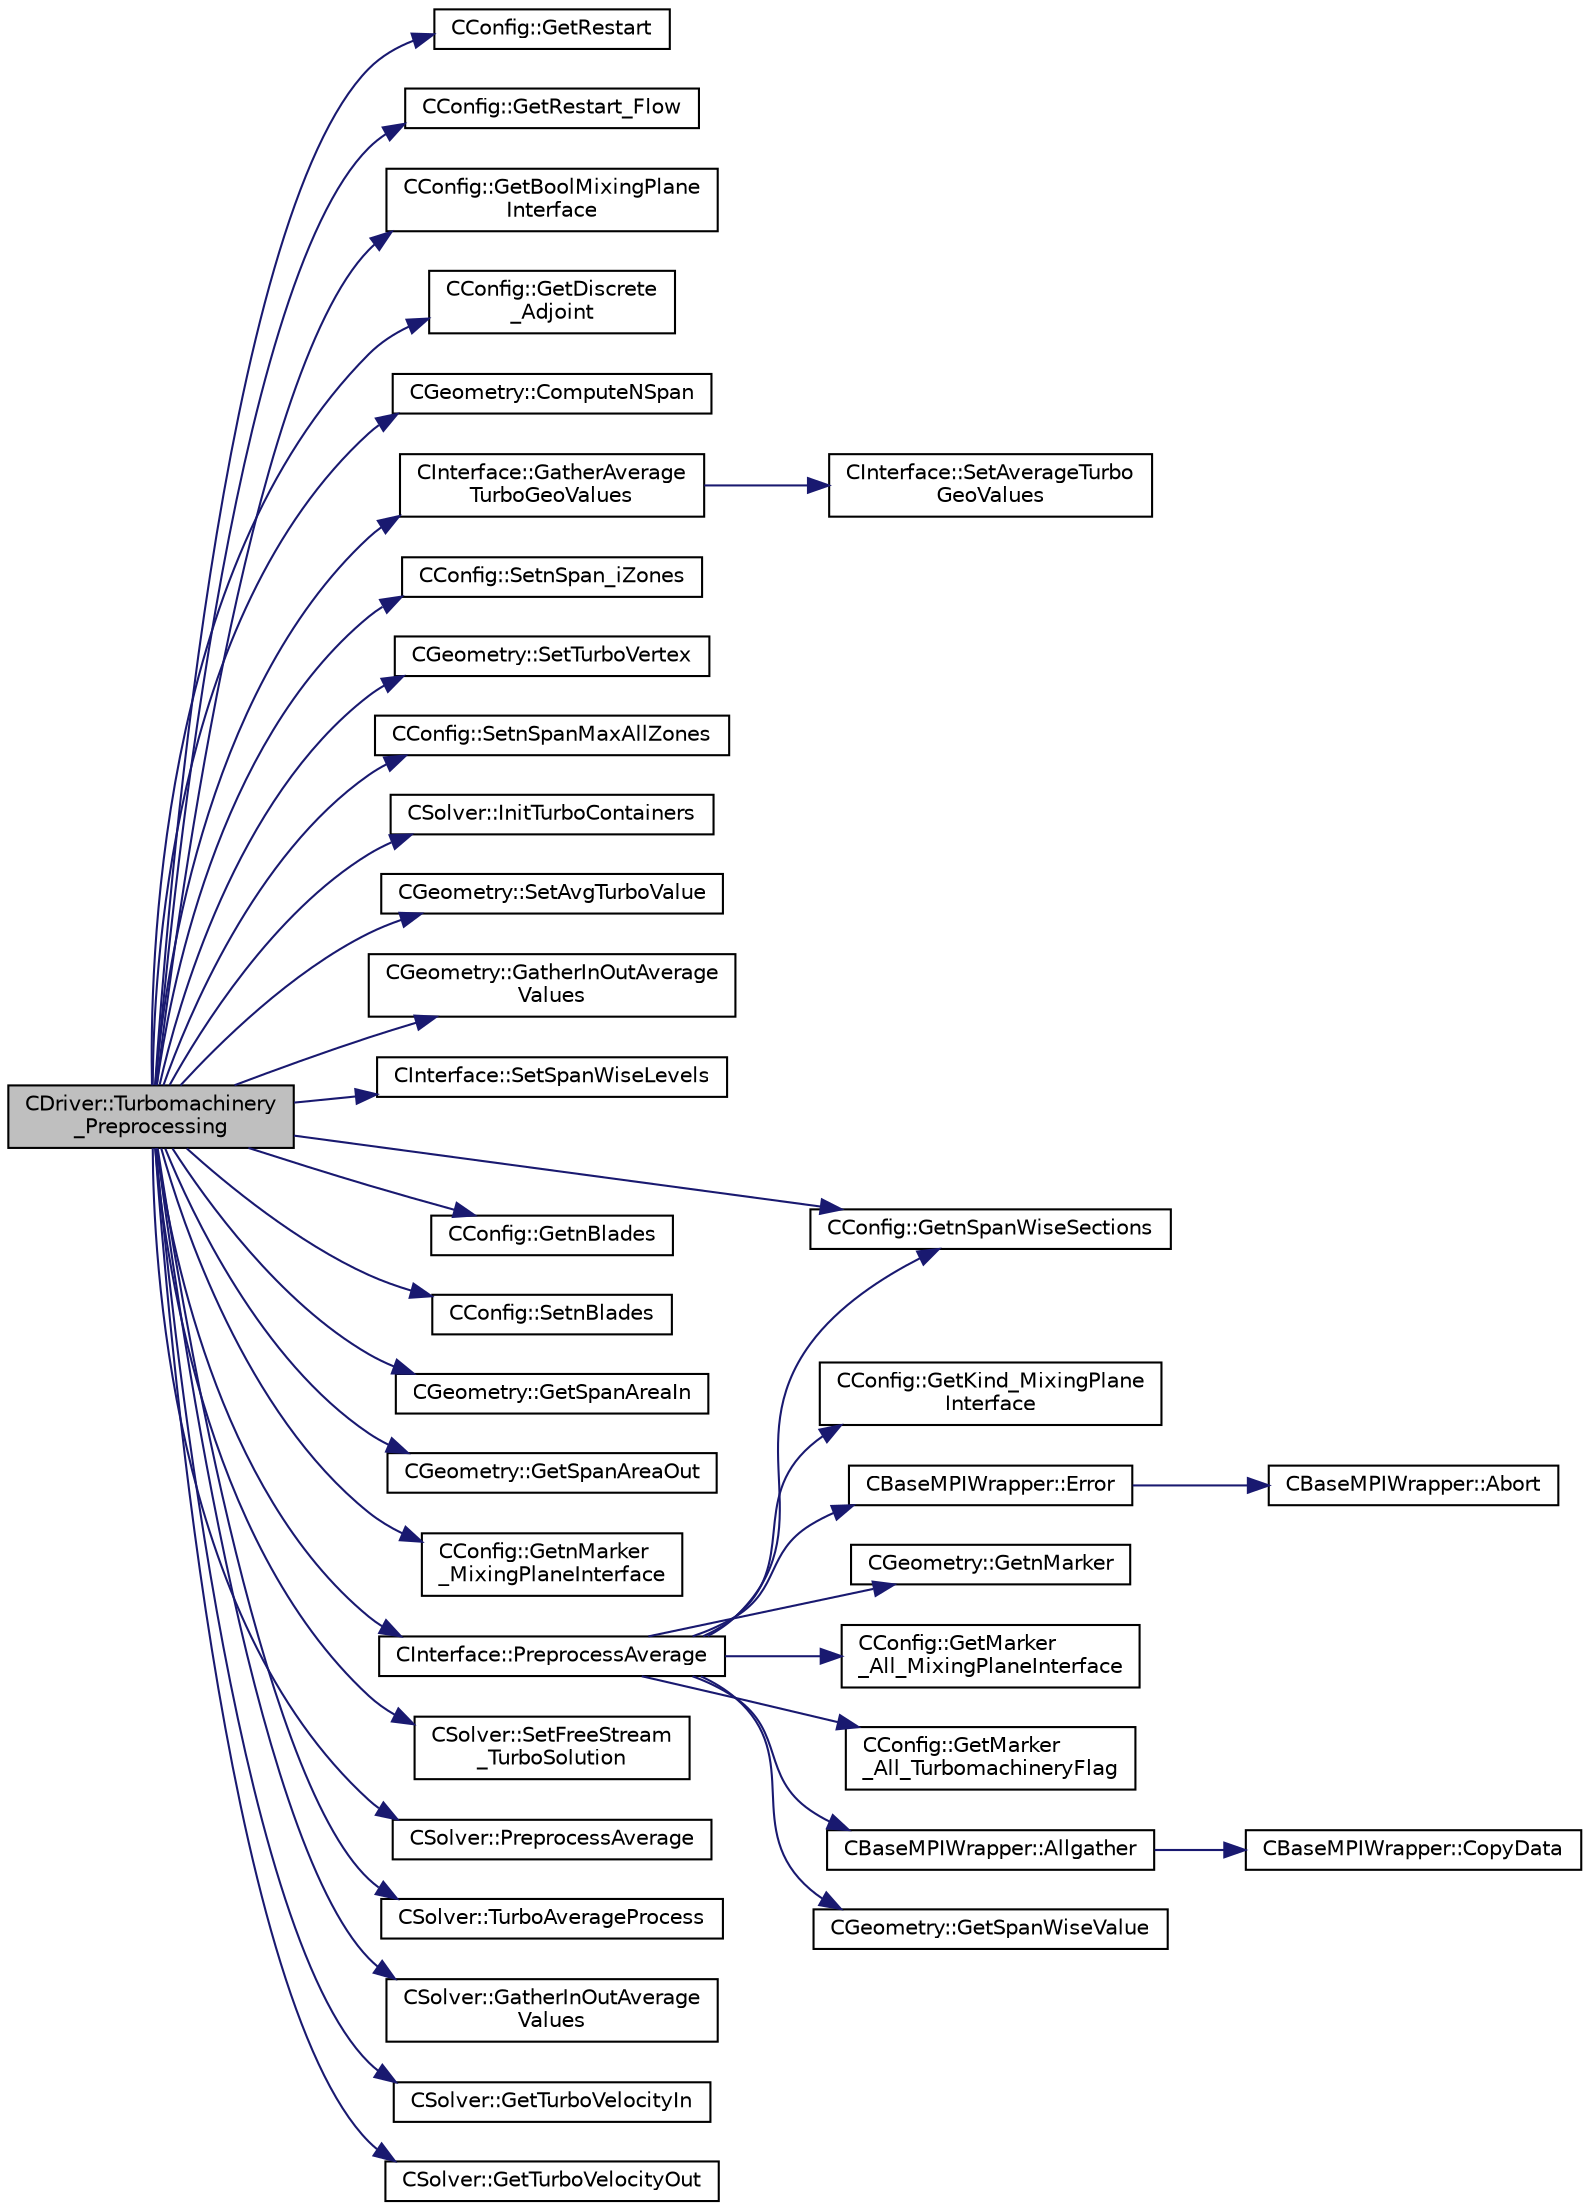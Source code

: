 digraph "CDriver::Turbomachinery_Preprocessing"
{
  edge [fontname="Helvetica",fontsize="10",labelfontname="Helvetica",labelfontsize="10"];
  node [fontname="Helvetica",fontsize="10",shape=record];
  rankdir="LR";
  Node2067 [label="CDriver::Turbomachinery\l_Preprocessing",height=0.2,width=0.4,color="black", fillcolor="grey75", style="filled", fontcolor="black"];
  Node2067 -> Node2068 [color="midnightblue",fontsize="10",style="solid",fontname="Helvetica"];
  Node2068 [label="CConfig::GetRestart",height=0.2,width=0.4,color="black", fillcolor="white", style="filled",URL="$class_c_config.html#ae2c8a1c09ca98735256b4ed53642ada5",tooltip="Provides the restart information. "];
  Node2067 -> Node2069 [color="midnightblue",fontsize="10",style="solid",fontname="Helvetica"];
  Node2069 [label="CConfig::GetRestart_Flow",height=0.2,width=0.4,color="black", fillcolor="white", style="filled",URL="$class_c_config.html#a1d6062b05bfbe6e40564b6a92ec69bb7",tooltip="For some problems like adjoint or the linearized equations it is necessary to restart the flow soluti..."];
  Node2067 -> Node2070 [color="midnightblue",fontsize="10",style="solid",fontname="Helvetica"];
  Node2070 [label="CConfig::GetBoolMixingPlane\lInterface",height=0.2,width=0.4,color="black", fillcolor="white", style="filled",URL="$class_c_config.html#adbcebb9b5727f1dc2df91e94b6d2e517",tooltip="Verify if there is mixing plane interface specified from config file. "];
  Node2067 -> Node2071 [color="midnightblue",fontsize="10",style="solid",fontname="Helvetica"];
  Node2071 [label="CConfig::GetDiscrete\l_Adjoint",height=0.2,width=0.4,color="black", fillcolor="white", style="filled",URL="$class_c_config.html#abe9f117dab934d76e518a9e8e40b142a",tooltip="Get the indicator whether we are solving an discrete adjoint problem. "];
  Node2067 -> Node2072 [color="midnightblue",fontsize="10",style="solid",fontname="Helvetica"];
  Node2072 [label="CGeometry::ComputeNSpan",height=0.2,width=0.4,color="black", fillcolor="white", style="filled",URL="$class_c_geometry.html#a7a1927fb4a11c0893e3542d3cebd7842",tooltip="Computes the N span. "];
  Node2067 -> Node2073 [color="midnightblue",fontsize="10",style="solid",fontname="Helvetica"];
  Node2073 [label="CConfig::GetnSpanWiseSections",height=0.2,width=0.4,color="black", fillcolor="white", style="filled",URL="$class_c_config.html#a2afa29aab61d4f49387cec759b7735ea",tooltip="number span-wise sections to compute 3D BC and performance for turbomachinery. "];
  Node2067 -> Node2074 [color="midnightblue",fontsize="10",style="solid",fontname="Helvetica"];
  Node2074 [label="CConfig::SetnSpan_iZones",height=0.2,width=0.4,color="black", fillcolor="white", style="filled",URL="$class_c_config.html#a593b8e297821bdfc5f518df1fb277dbe",tooltip="set number span-wise sections to compute 3D BC and performance for turbomachinery. "];
  Node2067 -> Node2075 [color="midnightblue",fontsize="10",style="solid",fontname="Helvetica"];
  Node2075 [label="CGeometry::SetTurboVertex",height=0.2,width=0.4,color="black", fillcolor="white", style="filled",URL="$class_c_geometry.html#acbde95b6db1c8d042c9cef999b064869",tooltip="Set vertices for turbomachinery problems. "];
  Node2067 -> Node2076 [color="midnightblue",fontsize="10",style="solid",fontname="Helvetica"];
  Node2076 [label="CConfig::SetnSpanMaxAllZones",height=0.2,width=0.4,color="black", fillcolor="white", style="filled",URL="$class_c_config.html#a47425b37bca6ed784600e142d9297ca4",tooltip="set number of maximum span-wise sections among all zones . "];
  Node2067 -> Node2077 [color="midnightblue",fontsize="10",style="solid",fontname="Helvetica"];
  Node2077 [label="CSolver::InitTurboContainers",height=0.2,width=0.4,color="black", fillcolor="white", style="filled",URL="$class_c_solver.html#a674e9771d05b4d2690c48dd3187c45a8",tooltip="A virtual member. "];
  Node2067 -> Node2078 [color="midnightblue",fontsize="10",style="solid",fontname="Helvetica"];
  Node2078 [label="CGeometry::SetAvgTurboValue",height=0.2,width=0.4,color="black", fillcolor="white", style="filled",URL="$class_c_geometry.html#a47690de1857babf937b2aa3a1a4638a7",tooltip="A virtual member. "];
  Node2067 -> Node2079 [color="midnightblue",fontsize="10",style="solid",fontname="Helvetica"];
  Node2079 [label="CGeometry::GatherInOutAverage\lValues",height=0.2,width=0.4,color="black", fillcolor="white", style="filled",URL="$class_c_geometry.html#a7bf7f49e95c30e2f1eecbf5086bac369",tooltip="A virtual member. "];
  Node2067 -> Node2080 [color="midnightblue",fontsize="10",style="solid",fontname="Helvetica"];
  Node2080 [label="CInterface::SetSpanWiseLevels",height=0.2,width=0.4,color="black", fillcolor="white", style="filled",URL="$class_c_interface.html#a9920e952259e7ec755ccc91bebad0046",tooltip="A virtual member. "];
  Node2067 -> Node2081 [color="midnightblue",fontsize="10",style="solid",fontname="Helvetica"];
  Node2081 [label="CInterface::GatherAverage\lTurboGeoValues",height=0.2,width=0.4,color="black", fillcolor="white", style="filled",URL="$class_c_interface.html#ae5cb5e00470a12b9e3b454edb9b90c8e",tooltip="Exchange Average geometrical value beteween zones . "];
  Node2081 -> Node2082 [color="midnightblue",fontsize="10",style="solid",fontname="Helvetica"];
  Node2082 [label="CInterface::SetAverageTurbo\lGeoValues",height=0.2,width=0.4,color="black", fillcolor="white", style="filled",URL="$class_c_interface.html#a851a13a69d53ae621edc98816a0b8d16",tooltip="A virtual member. "];
  Node2067 -> Node2083 [color="midnightblue",fontsize="10",style="solid",fontname="Helvetica"];
  Node2083 [label="CConfig::GetnBlades",height=0.2,width=0.4,color="black", fillcolor="white", style="filled",URL="$class_c_config.html#a059a4a684dcc4f704e72abcbcbe3c65c",tooltip="number Turbomachinery blades computed using the pitch information. "];
  Node2067 -> Node2084 [color="midnightblue",fontsize="10",style="solid",fontname="Helvetica"];
  Node2084 [label="CConfig::SetnBlades",height=0.2,width=0.4,color="black", fillcolor="white", style="filled",URL="$class_c_config.html#ad320271639c6c6dbe95246c3d53a4cea",tooltip="number Turbomachinery blades computed using the pitch information. "];
  Node2067 -> Node2085 [color="midnightblue",fontsize="10",style="solid",fontname="Helvetica"];
  Node2085 [label="CGeometry::GetSpanAreaIn",height=0.2,width=0.4,color="black", fillcolor="white", style="filled",URL="$class_c_geometry.html#a08811729bf450ee9a8b2e8a20d3fad97",tooltip="A virtual member. "];
  Node2067 -> Node2086 [color="midnightblue",fontsize="10",style="solid",fontname="Helvetica"];
  Node2086 [label="CGeometry::GetSpanAreaOut",height=0.2,width=0.4,color="black", fillcolor="white", style="filled",URL="$class_c_geometry.html#a81f424f04e4403f5408c2a436f8b6965",tooltip="A virtual member. "];
  Node2067 -> Node2087 [color="midnightblue",fontsize="10",style="solid",fontname="Helvetica"];
  Node2087 [label="CConfig::GetnMarker\l_MixingPlaneInterface",height=0.2,width=0.4,color="black", fillcolor="white", style="filled",URL="$class_c_config.html#abd780b98ae3a493debce6649207577da",tooltip="number mixing plane interface specified from config file. "];
  Node2067 -> Node2088 [color="midnightblue",fontsize="10",style="solid",fontname="Helvetica"];
  Node2088 [label="CInterface::PreprocessAverage",height=0.2,width=0.4,color="black", fillcolor="white", style="filled",URL="$class_c_interface.html#afeec706802639636cbfeddbb1c7a5af5",tooltip="Transfer pre-processing for the mixing plane inteface. "];
  Node2088 -> Node2089 [color="midnightblue",fontsize="10",style="solid",fontname="Helvetica"];
  Node2089 [label="CGeometry::GetnMarker",height=0.2,width=0.4,color="black", fillcolor="white", style="filled",URL="$class_c_geometry.html#a3c899d1370312702c189a8ee95a63ef7",tooltip="Get number of markers. "];
  Node2088 -> Node2073 [color="midnightblue",fontsize="10",style="solid",fontname="Helvetica"];
  Node2088 -> Node2090 [color="midnightblue",fontsize="10",style="solid",fontname="Helvetica"];
  Node2090 [label="CConfig::GetMarker\l_All_MixingPlaneInterface",height=0.2,width=0.4,color="black", fillcolor="white", style="filled",URL="$class_c_config.html#acff165d0d286d1f473222a2b2cf21a9a",tooltip="Get the MixingPlane interface information for a marker val_marker. "];
  Node2088 -> Node2091 [color="midnightblue",fontsize="10",style="solid",fontname="Helvetica"];
  Node2091 [label="CConfig::GetMarker\l_All_TurbomachineryFlag",height=0.2,width=0.4,color="black", fillcolor="white", style="filled",URL="$class_c_config.html#ab74c164cca94a37de37dd2322c53f98c",tooltip="Get the Turbomachinery flag information for a marker val_marker. "];
  Node2088 -> Node2092 [color="midnightblue",fontsize="10",style="solid",fontname="Helvetica"];
  Node2092 [label="CBaseMPIWrapper::Allgather",height=0.2,width=0.4,color="black", fillcolor="white", style="filled",URL="$class_c_base_m_p_i_wrapper.html#a55195abbb7206e08a4933fa53cd41923"];
  Node2092 -> Node2093 [color="midnightblue",fontsize="10",style="solid",fontname="Helvetica"];
  Node2093 [label="CBaseMPIWrapper::CopyData",height=0.2,width=0.4,color="black", fillcolor="white", style="filled",URL="$class_c_base_m_p_i_wrapper.html#a4725cc1dd65b161b483e812a538a5e36"];
  Node2088 -> Node2094 [color="midnightblue",fontsize="10",style="solid",fontname="Helvetica"];
  Node2094 [label="CGeometry::GetSpanWiseValue",height=0.2,width=0.4,color="black", fillcolor="white", style="filled",URL="$class_c_geometry.html#a99a4c3af5dbc9e2e935aae7dce58cf50",tooltip="Get number of vertices. "];
  Node2088 -> Node2095 [color="midnightblue",fontsize="10",style="solid",fontname="Helvetica"];
  Node2095 [label="CConfig::GetKind_MixingPlane\lInterface",height=0.2,width=0.4,color="black", fillcolor="white", style="filled",URL="$class_c_config.html#a9598107d90597bb142bea40b3deeb31d",tooltip="Get the kind of mixing process for averaging quantities at the boundaries. "];
  Node2088 -> Node2096 [color="midnightblue",fontsize="10",style="solid",fontname="Helvetica"];
  Node2096 [label="CBaseMPIWrapper::Error",height=0.2,width=0.4,color="black", fillcolor="white", style="filled",URL="$class_c_base_m_p_i_wrapper.html#a04457c47629bda56704e6a8804833eeb"];
  Node2096 -> Node2097 [color="midnightblue",fontsize="10",style="solid",fontname="Helvetica"];
  Node2097 [label="CBaseMPIWrapper::Abort",height=0.2,width=0.4,color="black", fillcolor="white", style="filled",URL="$class_c_base_m_p_i_wrapper.html#a21ef5681e2acb532d345e9bab173ef07"];
  Node2067 -> Node2098 [color="midnightblue",fontsize="10",style="solid",fontname="Helvetica"];
  Node2098 [label="CSolver::SetFreeStream\l_TurboSolution",height=0.2,width=0.4,color="black", fillcolor="white", style="filled",URL="$class_c_solver.html#af4b4aca3605a9adbab539fc8ac663d33",tooltip="A virtual member. "];
  Node2067 -> Node2099 [color="midnightblue",fontsize="10",style="solid",fontname="Helvetica"];
  Node2099 [label="CSolver::PreprocessAverage",height=0.2,width=0.4,color="black", fillcolor="white", style="filled",URL="$class_c_solver.html#a0cda7b56fa21822aef1e3e5448a001e0",tooltip="virtual member. "];
  Node2067 -> Node2100 [color="midnightblue",fontsize="10",style="solid",fontname="Helvetica"];
  Node2100 [label="CSolver::TurboAverageProcess",height=0.2,width=0.4,color="black", fillcolor="white", style="filled",URL="$class_c_solver.html#a3e56fd3e786aaede0430d468b1dbc666",tooltip="virtual member. "];
  Node2067 -> Node2101 [color="midnightblue",fontsize="10",style="solid",fontname="Helvetica"];
  Node2101 [label="CSolver::GatherInOutAverage\lValues",height=0.2,width=0.4,color="black", fillcolor="white", style="filled",URL="$class_c_solver.html#a7ca6f6e8c2fd96eb4468b4064b4de7fe",tooltip="virtual member. "];
  Node2067 -> Node2102 [color="midnightblue",fontsize="10",style="solid",fontname="Helvetica"];
  Node2102 [label="CSolver::GetTurboVelocityIn",height=0.2,width=0.4,color="black", fillcolor="white", style="filled",URL="$class_c_solver.html#ab3294ca03e99f6d6ea67fa0be209fdee",tooltip="A virtual member. "];
  Node2067 -> Node2103 [color="midnightblue",fontsize="10",style="solid",fontname="Helvetica"];
  Node2103 [label="CSolver::GetTurboVelocityOut",height=0.2,width=0.4,color="black", fillcolor="white", style="filled",URL="$class_c_solver.html#af6d8c55bb2fdc3eca1f74bcc35787cc0",tooltip="A virtual member. "];
}
